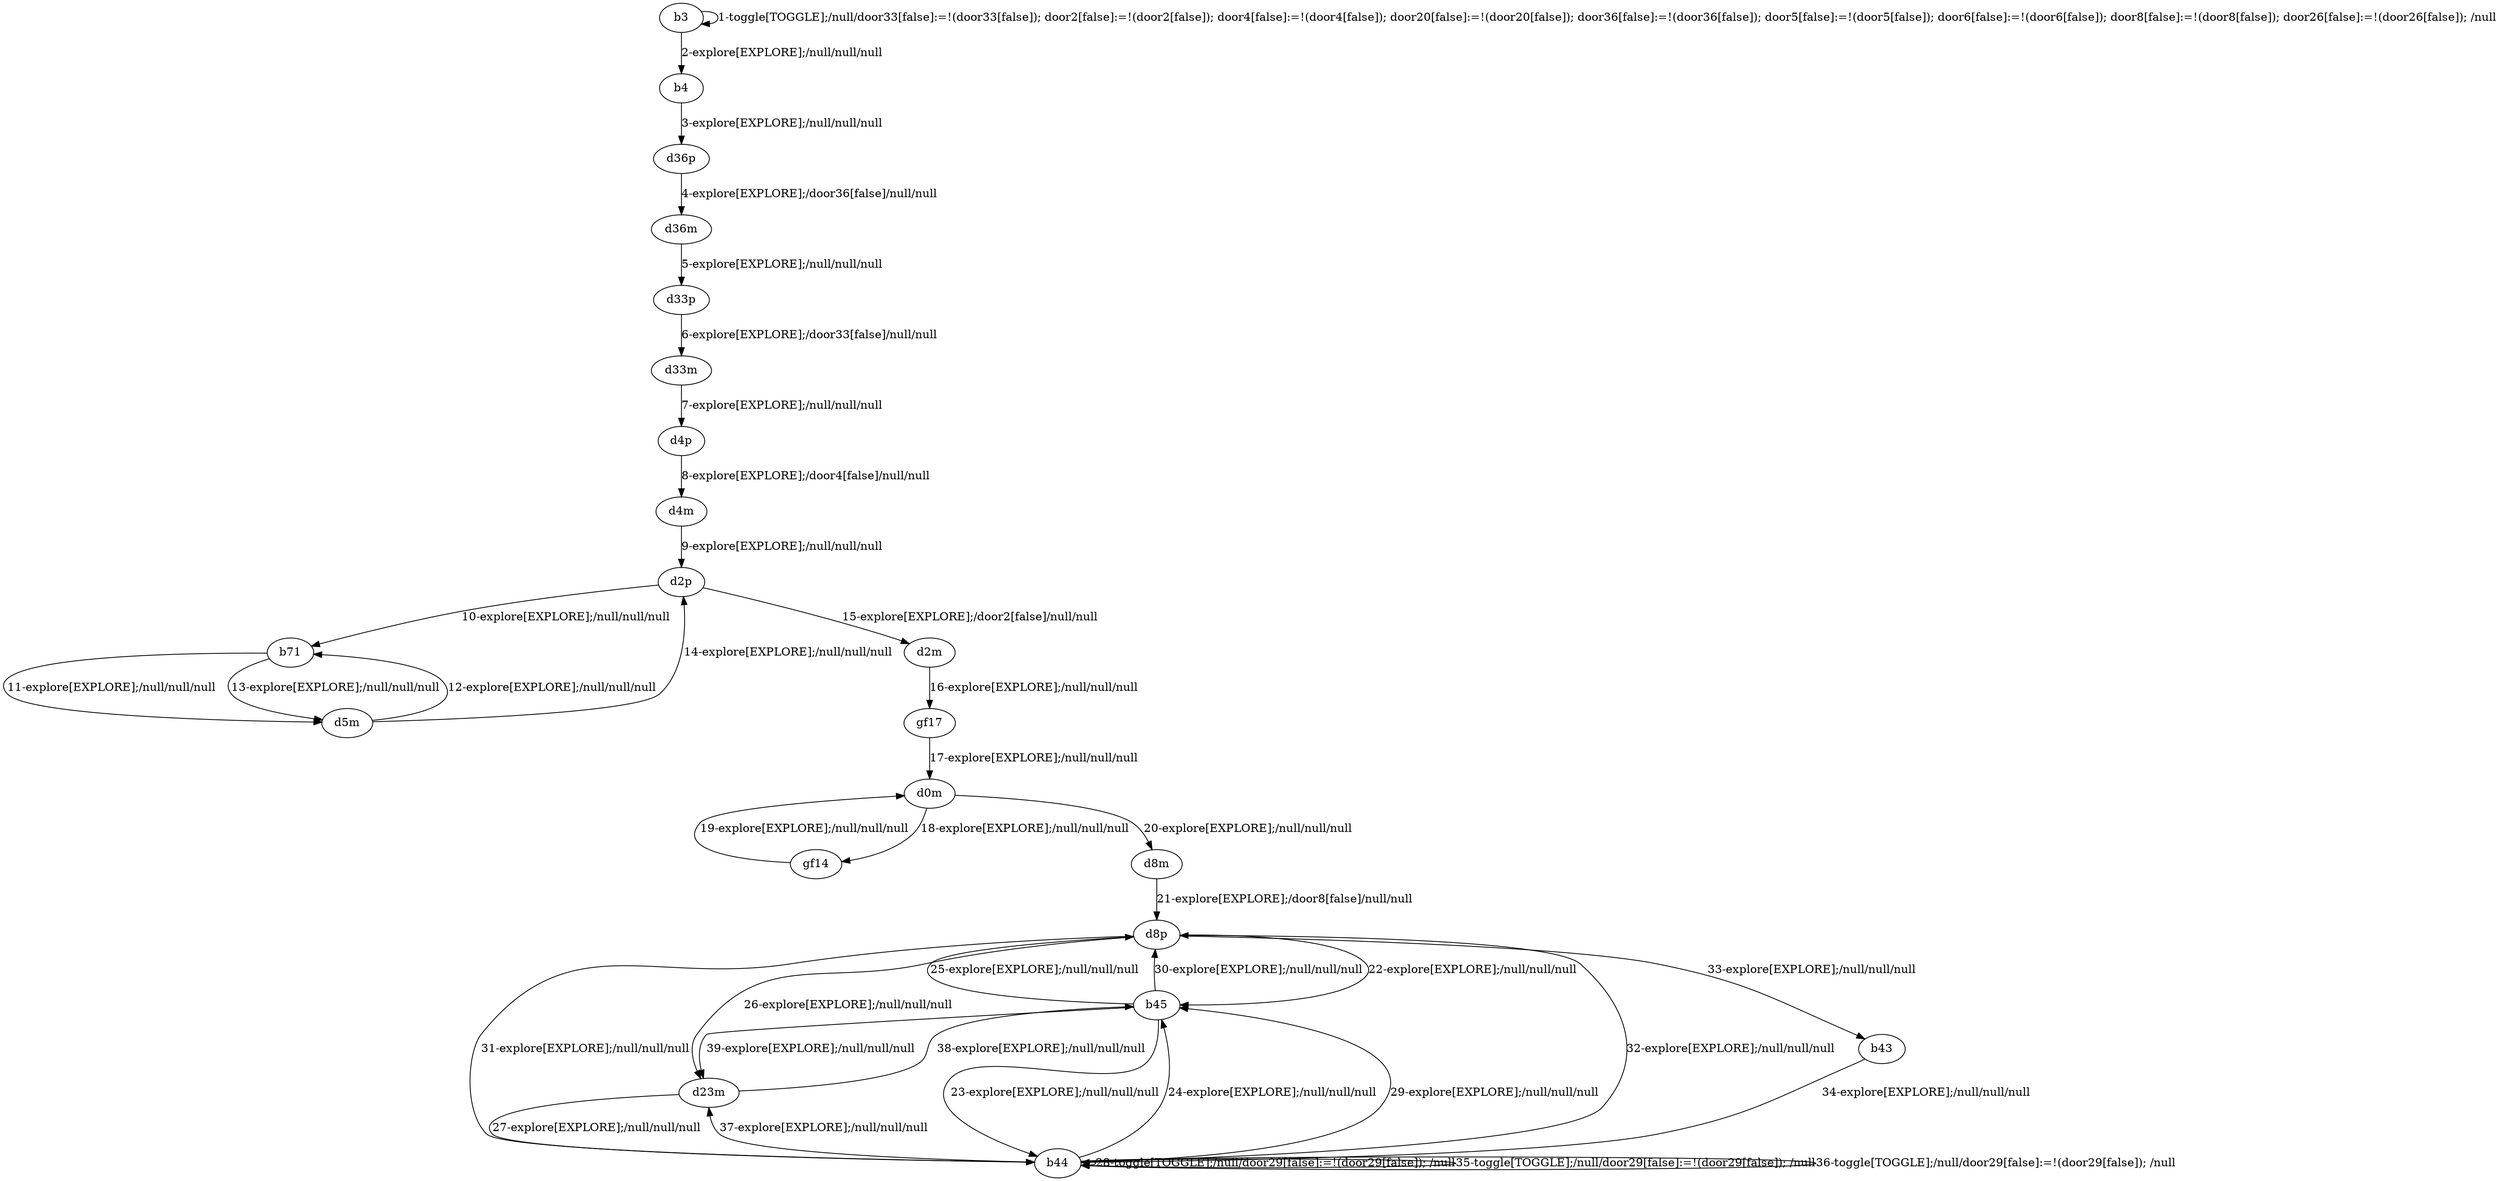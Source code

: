 # Total number of goals covered by this test: 1
# d23m --> b44

digraph g {
"b3" -> "b3" [label = "1-toggle[TOGGLE];/null/door33[false]:=!(door33[false]); door2[false]:=!(door2[false]); door4[false]:=!(door4[false]); door20[false]:=!(door20[false]); door36[false]:=!(door36[false]); door5[false]:=!(door5[false]); door6[false]:=!(door6[false]); door8[false]:=!(door8[false]); door26[false]:=!(door26[false]); /null"];
"b3" -> "b4" [label = "2-explore[EXPLORE];/null/null/null"];
"b4" -> "d36p" [label = "3-explore[EXPLORE];/null/null/null"];
"d36p" -> "d36m" [label = "4-explore[EXPLORE];/door36[false]/null/null"];
"d36m" -> "d33p" [label = "5-explore[EXPLORE];/null/null/null"];
"d33p" -> "d33m" [label = "6-explore[EXPLORE];/door33[false]/null/null"];
"d33m" -> "d4p" [label = "7-explore[EXPLORE];/null/null/null"];
"d4p" -> "d4m" [label = "8-explore[EXPLORE];/door4[false]/null/null"];
"d4m" -> "d2p" [label = "9-explore[EXPLORE];/null/null/null"];
"d2p" -> "b71" [label = "10-explore[EXPLORE];/null/null/null"];
"b71" -> "d5m" [label = "11-explore[EXPLORE];/null/null/null"];
"d5m" -> "b71" [label = "12-explore[EXPLORE];/null/null/null"];
"b71" -> "d5m" [label = "13-explore[EXPLORE];/null/null/null"];
"d5m" -> "d2p" [label = "14-explore[EXPLORE];/null/null/null"];
"d2p" -> "d2m" [label = "15-explore[EXPLORE];/door2[false]/null/null"];
"d2m" -> "gf17" [label = "16-explore[EXPLORE];/null/null/null"];
"gf17" -> "d0m" [label = "17-explore[EXPLORE];/null/null/null"];
"d0m" -> "gf14" [label = "18-explore[EXPLORE];/null/null/null"];
"gf14" -> "d0m" [label = "19-explore[EXPLORE];/null/null/null"];
"d0m" -> "d8m" [label = "20-explore[EXPLORE];/null/null/null"];
"d8m" -> "d8p" [label = "21-explore[EXPLORE];/door8[false]/null/null"];
"d8p" -> "b45" [label = "22-explore[EXPLORE];/null/null/null"];
"b45" -> "b44" [label = "23-explore[EXPLORE];/null/null/null"];
"b44" -> "b45" [label = "24-explore[EXPLORE];/null/null/null"];
"b45" -> "d8p" [label = "25-explore[EXPLORE];/null/null/null"];
"d8p" -> "d23m" [label = "26-explore[EXPLORE];/null/null/null"];
"d23m" -> "b44" [label = "27-explore[EXPLORE];/null/null/null"];
"b44" -> "b44" [label = "28-toggle[TOGGLE];/null/door29[false]:=!(door29[false]); /null"];
"b44" -> "b45" [label = "29-explore[EXPLORE];/null/null/null"];
"b45" -> "d8p" [label = "30-explore[EXPLORE];/null/null/null"];
"d8p" -> "b44" [label = "31-explore[EXPLORE];/null/null/null"];
"b44" -> "d8p" [label = "32-explore[EXPLORE];/null/null/null"];
"d8p" -> "b43" [label = "33-explore[EXPLORE];/null/null/null"];
"b43" -> "b44" [label = "34-explore[EXPLORE];/null/null/null"];
"b44" -> "b44" [label = "35-toggle[TOGGLE];/null/door29[false]:=!(door29[false]); /null"];
"b44" -> "b44" [label = "36-toggle[TOGGLE];/null/door29[false]:=!(door29[false]); /null"];
"b44" -> "d23m" [label = "37-explore[EXPLORE];/null/null/null"];
"d23m" -> "b45" [label = "38-explore[EXPLORE];/null/null/null"];
"b45" -> "d23m" [label = "39-explore[EXPLORE];/null/null/null"];
}